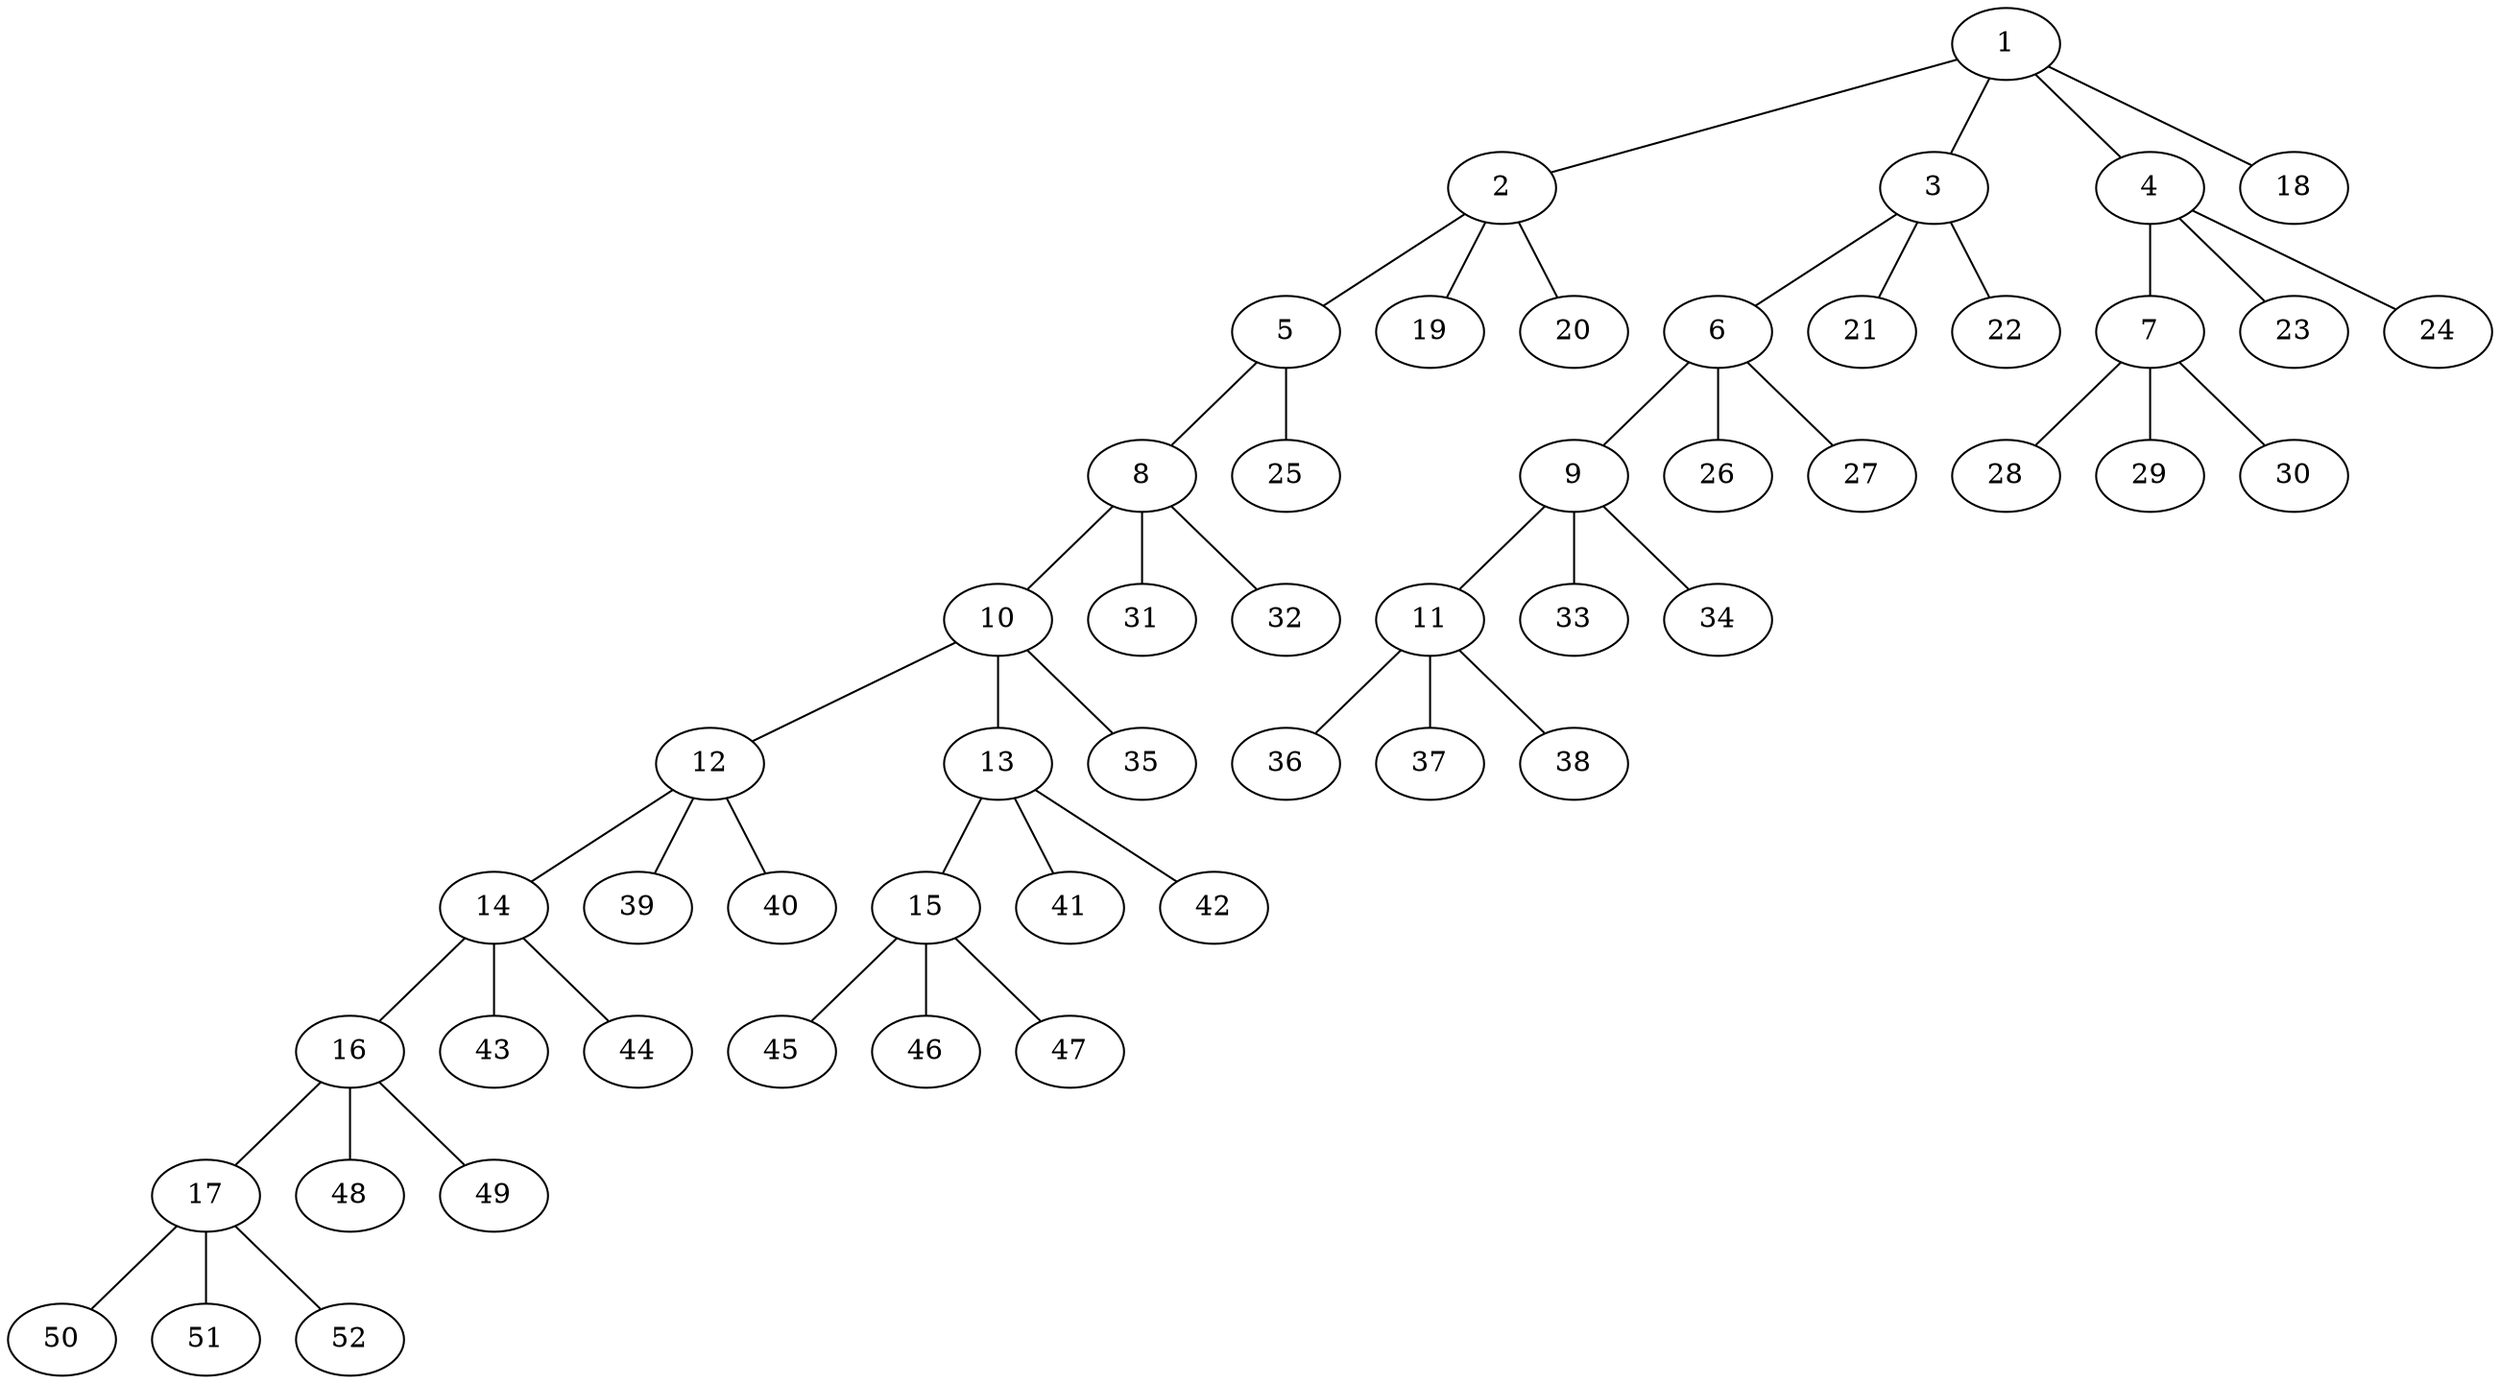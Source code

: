 graph molecule_357 {
	1	 [chem=C];
	2	 [chem=C];
	1 -- 2	 [valence=1];
	3	 [chem=C];
	1 -- 3	 [valence=1];
	4	 [chem=C];
	1 -- 4	 [valence=1];
	18	 [chem=H];
	1 -- 18	 [valence=1];
	5	 [chem=N];
	2 -- 5	 [valence=1];
	19	 [chem=H];
	2 -- 19	 [valence=1];
	20	 [chem=H];
	2 -- 20	 [valence=1];
	6	 [chem=C];
	3 -- 6	 [valence=1];
	21	 [chem=H];
	3 -- 21	 [valence=1];
	22	 [chem=H];
	3 -- 22	 [valence=1];
	7	 [chem=C];
	4 -- 7	 [valence=1];
	23	 [chem=H];
	4 -- 23	 [valence=1];
	24	 [chem=H];
	4 -- 24	 [valence=1];
	8	 [chem=C];
	5 -- 8	 [valence=1];
	25	 [chem=H];
	5 -- 25	 [valence=1];
	9	 [chem=C];
	6 -- 9	 [valence=1];
	26	 [chem=H];
	6 -- 26	 [valence=1];
	27	 [chem=H];
	6 -- 27	 [valence=1];
	28	 [chem=H];
	7 -- 28	 [valence=1];
	29	 [chem=H];
	7 -- 29	 [valence=1];
	30	 [chem=H];
	7 -- 30	 [valence=1];
	10	 [chem=C];
	8 -- 10	 [valence=1];
	31	 [chem=H];
	8 -- 31	 [valence=1];
	32	 [chem=H];
	8 -- 32	 [valence=1];
	11	 [chem=C];
	9 -- 11	 [valence=1];
	33	 [chem=H];
	9 -- 33	 [valence=1];
	34	 [chem=H];
	9 -- 34	 [valence=1];
	12	 [chem=C];
	10 -- 12	 [valence=1];
	13	 [chem=C];
	10 -- 13	 [valence=1];
	35	 [chem=H];
	10 -- 35	 [valence=1];
	36	 [chem=H];
	11 -- 36	 [valence=1];
	37	 [chem=H];
	11 -- 37	 [valence=1];
	38	 [chem=H];
	11 -- 38	 [valence=1];
	14	 [chem=C];
	12 -- 14	 [valence=1];
	39	 [chem=H];
	12 -- 39	 [valence=1];
	40	 [chem=H];
	12 -- 40	 [valence=1];
	15	 [chem=C];
	13 -- 15	 [valence=1];
	41	 [chem=H];
	13 -- 41	 [valence=1];
	42	 [chem=H];
	13 -- 42	 [valence=1];
	16	 [chem=C];
	14 -- 16	 [valence=1];
	43	 [chem=H];
	14 -- 43	 [valence=1];
	44	 [chem=H];
	14 -- 44	 [valence=1];
	45	 [chem=H];
	15 -- 45	 [valence=1];
	46	 [chem=H];
	15 -- 46	 [valence=1];
	47	 [chem=H];
	15 -- 47	 [valence=1];
	17	 [chem=C];
	16 -- 17	 [valence=1];
	48	 [chem=H];
	16 -- 48	 [valence=1];
	49	 [chem=H];
	16 -- 49	 [valence=1];
	50	 [chem=H];
	17 -- 50	 [valence=1];
	51	 [chem=H];
	17 -- 51	 [valence=1];
	52	 [chem=H];
	17 -- 52	 [valence=1];
}
